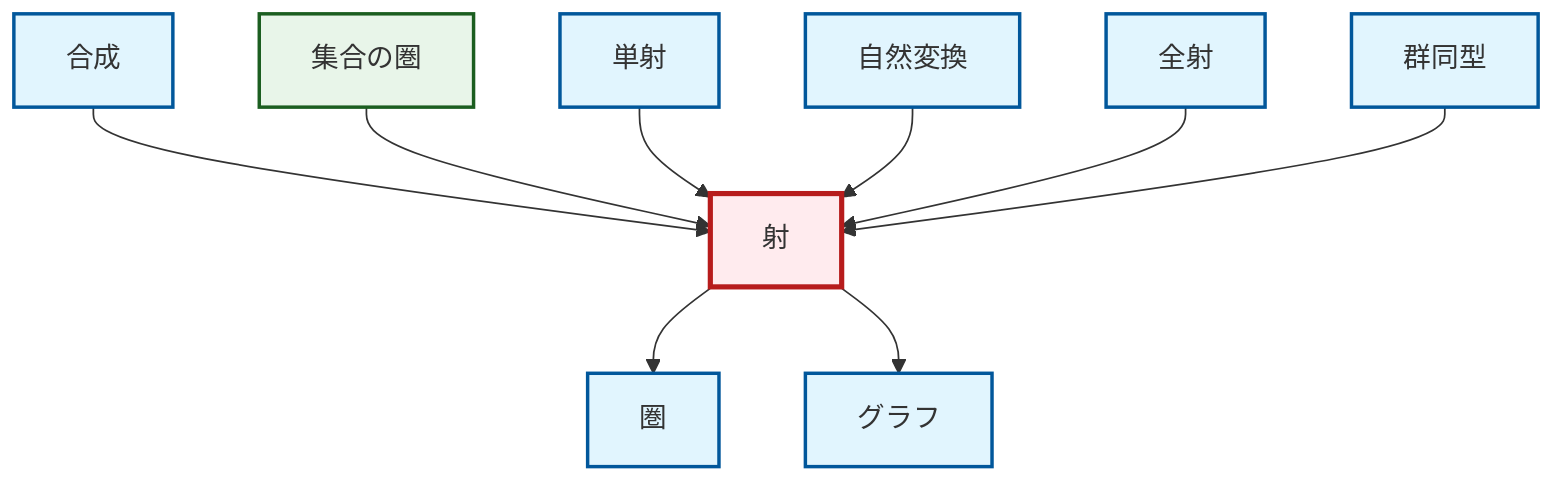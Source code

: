 graph TD
    classDef definition fill:#e1f5fe,stroke:#01579b,stroke-width:2px
    classDef theorem fill:#f3e5f5,stroke:#4a148c,stroke-width:2px
    classDef axiom fill:#fff3e0,stroke:#e65100,stroke-width:2px
    classDef example fill:#e8f5e9,stroke:#1b5e20,stroke-width:2px
    classDef current fill:#ffebee,stroke:#b71c1c,stroke-width:3px
    def-epimorphism["全射"]:::definition
    def-category["圏"]:::definition
    def-monomorphism["単射"]:::definition
    def-graph["グラフ"]:::definition
    def-composition["合成"]:::definition
    def-isomorphism["群同型"]:::definition
    def-morphism["射"]:::definition
    ex-set-category["集合の圏"]:::example
    def-natural-transformation["自然変換"]:::definition
    def-composition --> def-morphism
    ex-set-category --> def-morphism
    def-monomorphism --> def-morphism
    def-morphism --> def-category
    def-natural-transformation --> def-morphism
    def-epimorphism --> def-morphism
    def-isomorphism --> def-morphism
    def-morphism --> def-graph
    class def-morphism current